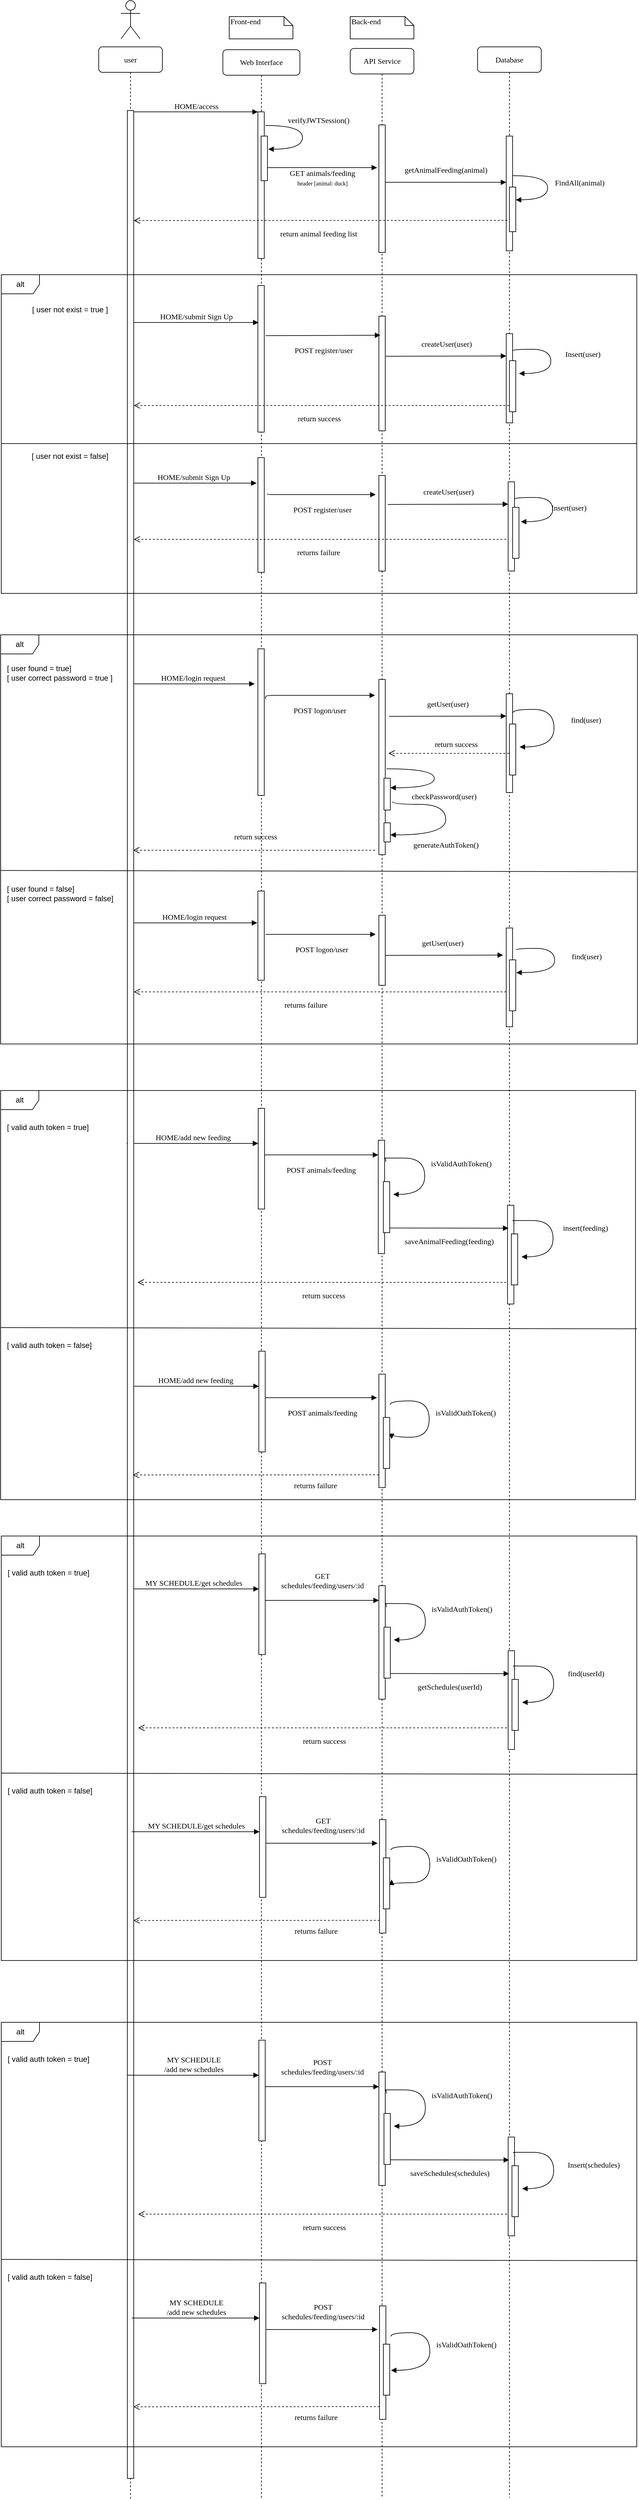 <mxfile version="14.6.9" type="device"><diagram name="Page-1" id="13e1069c-82ec-6db2-03f1-153e76fe0fe0"><mxGraphModel dx="1121" dy="661" grid="0" gridSize="10" guides="1" tooltips="1" connect="1" arrows="1" fold="1" page="1" pageScale="1" pageWidth="1100" pageHeight="850" background="none" math="0" shadow="0"><root><mxCell id="0"/><mxCell id="1" parent="0"/><mxCell id="wvgnbn8sKhzO1PeaV6jp-153" value="MY SCHEDULE/get schedules" style="html=1;verticalAlign=bottom;endArrow=block;labelBackgroundColor=none;fontFamily=Verdana;fontSize=12;edgeStyle=elbowEdgeStyle;elbow=vertical;" edge="1" parent="1" target="wvgnbn8sKhzO1PeaV6jp-154"><mxGeometry relative="1" as="geometry"><mxPoint x="230" y="2530" as="sourcePoint"/><mxPoint x="13" y="2408" as="targetPoint"/><Array as="points"><mxPoint x="420.5" y="2530"/></Array></mxGeometry></mxCell><mxCell id="wvgnbn8sKhzO1PeaV6jp-93" value="POST animals/feeding" style="html=1;verticalAlign=bottom;endArrow=block;labelBackgroundColor=none;fontFamily=Verdana;fontSize=12;edgeStyle=elbowEdgeStyle;elbow=vertical;" edge="1" parent="1" target="wvgnbn8sKhzO1PeaV6jp-116"><mxGeometry x="0.019" y="-33" relative="1" as="geometry"><mxPoint x="439" y="1849" as="sourcePoint"/><mxPoint x="595" y="1849" as="targetPoint"/><Array as="points"><mxPoint x="564.5" y="1849"/></Array><mxPoint as="offset"/></mxGeometry></mxCell><mxCell id="wvgnbn8sKhzO1PeaV6jp-84" value="getUser(user)" style="html=1;verticalAlign=bottom;endArrow=block;labelBackgroundColor=none;fontFamily=Verdana;fontSize=12;edgeStyle=elbowEdgeStyle;elbow=vertical;exitX=0.5;exitY=0.573;exitDx=0;exitDy=0;exitPerimeter=0;" edge="1" parent="1" source="wvgnbn8sKhzO1PeaV6jp-82"><mxGeometry y="10" relative="1" as="geometry"><mxPoint x="641.5" y="1536.0" as="sourcePoint"/><Array as="points"><mxPoint x="660.5" y="1535.5"/><mxPoint x="620.5" y="1465.5"/></Array><mxPoint as="offset"/><mxPoint x="820" y="1536" as="targetPoint"/></mxGeometry></mxCell><mxCell id="wvgnbn8sKhzO1PeaV6jp-80" value="HOME/login request" style="html=1;verticalAlign=bottom;endArrow=block;labelBackgroundColor=none;fontFamily=Verdana;fontSize=12;edgeStyle=elbowEdgeStyle;elbow=vertical;entryX=-0.1;entryY=0.357;entryDx=0;entryDy=0;entryPerimeter=0;" edge="1" parent="1" source="7baba1c4bc27f4b0-8" target="wvgnbn8sKhzO1PeaV6jp-81"><mxGeometry relative="1" as="geometry"><mxPoint x="270" y="1483" as="sourcePoint"/><mxPoint x="420" y="1483" as="targetPoint"/><Array as="points"><mxPoint x="419" y="1485"/></Array></mxGeometry></mxCell><mxCell id="wvgnbn8sKhzO1PeaV6jp-43" value="HOME/submit Sign Up" style="html=1;verticalAlign=bottom;endArrow=block;labelBackgroundColor=none;fontFamily=Verdana;fontSize=12;edgeStyle=elbowEdgeStyle;elbow=vertical;entryX=-0.2;entryY=0.222;entryDx=0;entryDy=0;entryPerimeter=0;" edge="1" parent="1" source="7baba1c4bc27f4b0-8" target="wvgnbn8sKhzO1PeaV6jp-42"><mxGeometry relative="1" as="geometry"><mxPoint x="290" y="813" as="sourcePoint"/><mxPoint x="426" y="793" as="targetPoint"/><Array as="points"><mxPoint x="421" y="795"/></Array></mxGeometry></mxCell><mxCell id="wvgnbn8sKhzO1PeaV6jp-59" value="HOME/login request" style="html=1;verticalAlign=bottom;endArrow=block;labelBackgroundColor=none;fontFamily=Verdana;fontSize=12;edgeStyle=elbowEdgeStyle;elbow=vertical;entryX=-0.5;entryY=0.239;entryDx=0;entryDy=0;entryPerimeter=0;" edge="1" parent="1" source="7baba1c4bc27f4b0-8" target="wvgnbn8sKhzO1PeaV6jp-48"><mxGeometry relative="1" as="geometry"><mxPoint x="370" y="1133" as="sourcePoint"/><mxPoint x="441" y="1108" as="targetPoint"/><Array as="points"><mxPoint x="417" y="1110"/></Array></mxGeometry></mxCell><mxCell id="7baba1c4bc27f4b0-2" value="Web Interface" style="shape=umlLifeline;perimeter=lifelinePerimeter;whiteSpace=wrap;html=1;container=1;collapsible=0;recursiveResize=0;outlineConnect=0;rounded=1;shadow=0;comic=0;labelBackgroundColor=none;strokeWidth=1;fontFamily=Verdana;fontSize=12;align=center;" parent="1" vertex="1"><mxGeometry x="380" y="115" width="121" height="3842" as="geometry"/></mxCell><mxCell id="7baba1c4bc27f4b0-10" value="" style="html=1;points=[];perimeter=orthogonalPerimeter;rounded=0;shadow=0;comic=0;labelBackgroundColor=none;strokeWidth=1;fontFamily=Verdana;fontSize=12;align=center;" parent="7baba1c4bc27f4b0-2" vertex="1"><mxGeometry x="55" y="97.5" width="10" height="230" as="geometry"/></mxCell><mxCell id="wvgnbn8sKhzO1PeaV6jp-12" value="" style="html=1;points=[];perimeter=orthogonalPerimeter;rounded=0;shadow=0;comic=0;labelBackgroundColor=none;strokeWidth=1;fontFamily=Verdana;fontSize=12;align=center;" vertex="1" parent="7baba1c4bc27f4b0-2"><mxGeometry x="55" y="370" width="10" height="230" as="geometry"/></mxCell><mxCell id="wvgnbn8sKhzO1PeaV6jp-42" value="" style="html=1;points=[];perimeter=orthogonalPerimeter;rounded=0;shadow=0;comic=0;labelBackgroundColor=none;strokeWidth=1;fontFamily=Verdana;fontSize=12;align=center;" vertex="1" parent="7baba1c4bc27f4b0-2"><mxGeometry x="55" y="640" width="10" height="180" as="geometry"/></mxCell><mxCell id="wvgnbn8sKhzO1PeaV6jp-48" value="" style="html=1;points=[];perimeter=orthogonalPerimeter;rounded=0;shadow=0;comic=0;labelBackgroundColor=none;strokeWidth=1;fontFamily=Verdana;fontSize=12;align=center;" vertex="1" parent="7baba1c4bc27f4b0-2"><mxGeometry x="55" y="940" width="10" height="230" as="geometry"/></mxCell><mxCell id="wvgnbn8sKhzO1PeaV6jp-81" value="" style="html=1;points=[];perimeter=orthogonalPerimeter;rounded=0;shadow=0;comic=0;labelBackgroundColor=none;strokeWidth=1;fontFamily=Verdana;fontSize=12;align=center;" vertex="1" parent="7baba1c4bc27f4b0-2"><mxGeometry x="55" y="1320" width="10" height="140" as="geometry"/></mxCell><mxCell id="wvgnbn8sKhzO1PeaV6jp-90" value="HOME/add new feeding" style="html=1;verticalAlign=bottom;endArrow=block;labelBackgroundColor=none;fontFamily=Verdana;fontSize=12;edgeStyle=elbowEdgeStyle;elbow=vertical;" edge="1" parent="7baba1c4bc27f4b0-2" target="wvgnbn8sKhzO1PeaV6jp-91"><mxGeometry relative="1" as="geometry"><mxPoint x="-151" y="1716" as="sourcePoint"/><mxPoint x="12" y="1709" as="targetPoint"/><Array as="points"><mxPoint x="39.5" y="1716"/></Array></mxGeometry></mxCell><mxCell id="wvgnbn8sKhzO1PeaV6jp-91" value="" style="html=1;points=[];perimeter=orthogonalPerimeter;rounded=0;shadow=0;comic=0;labelBackgroundColor=none;strokeWidth=1;fontFamily=Verdana;fontSize=12;align=center;" vertex="1" parent="7baba1c4bc27f4b0-2"><mxGeometry x="55.5" y="1661" width="10" height="158" as="geometry"/></mxCell><mxCell id="wvgnbn8sKhzO1PeaV6jp-139" value="HOME/add new feeding" style="html=1;verticalAlign=bottom;endArrow=block;labelBackgroundColor=none;fontFamily=Verdana;fontSize=12;edgeStyle=elbowEdgeStyle;elbow=vertical;" edge="1" parent="7baba1c4bc27f4b0-2" target="wvgnbn8sKhzO1PeaV6jp-140"><mxGeometry relative="1" as="geometry"><mxPoint x="-144" y="2097" as="sourcePoint"/><mxPoint x="-361" y="1975" as="targetPoint"/><Array as="points"><mxPoint x="46.5" y="2097"/></Array></mxGeometry></mxCell><mxCell id="wvgnbn8sKhzO1PeaV6jp-140" value="" style="html=1;points=[];perimeter=orthogonalPerimeter;rounded=0;shadow=0;comic=0;labelBackgroundColor=none;strokeWidth=1;fontFamily=Verdana;fontSize=12;align=center;" vertex="1" parent="7baba1c4bc27f4b0-2"><mxGeometry x="56.5" y="2042" width="10" height="158" as="geometry"/></mxCell><mxCell id="wvgnbn8sKhzO1PeaV6jp-141" value="POST animals/feeding" style="html=1;verticalAlign=bottom;endArrow=block;labelBackgroundColor=none;fontFamily=Verdana;fontSize=12;edgeStyle=elbowEdgeStyle;elbow=vertical;" edge="1" parent="7baba1c4bc27f4b0-2"><mxGeometry x="0.019" y="-33" relative="1" as="geometry"><mxPoint x="66" y="2115" as="sourcePoint"/><mxPoint x="242" y="2115" as="targetPoint"/><Array as="points"><mxPoint x="191.5" y="2115"/></Array><mxPoint as="offset"/></mxGeometry></mxCell><mxCell id="wvgnbn8sKhzO1PeaV6jp-142" value="isValidOathToken()" style="html=1;verticalAlign=bottom;endArrow=block;labelBackgroundColor=none;fontFamily=Verdana;fontSize=12;elbow=vertical;edgeStyle=orthogonalEdgeStyle;curved=1;entryX=1.3;entryY=0.425;entryPerimeter=0;exitX=1.033;exitY=0.193;exitDx=0;exitDy=0;exitPerimeter=0;entryDx=0;entryDy=0;" edge="1" parent="7baba1c4bc27f4b0-2" target="wvgnbn8sKhzO1PeaV6jp-146"><mxGeometry x="0.023" y="57" relative="1" as="geometry"><mxPoint x="262.83" y="2125.915" as="sourcePoint"/><mxPoint x="274.5" y="2177" as="targetPoint"/><Array as="points"><mxPoint x="263" y="2120"/><mxPoint x="324" y="2120"/><mxPoint x="324" y="2177"/></Array><mxPoint as="offset"/></mxGeometry></mxCell><mxCell id="7baba1c4bc27f4b0-3" value="API Service" style="shape=umlLifeline;perimeter=lifelinePerimeter;whiteSpace=wrap;html=1;container=1;collapsible=0;recursiveResize=0;outlineConnect=0;rounded=1;shadow=0;comic=0;labelBackgroundColor=none;strokeWidth=1;fontFamily=Verdana;fontSize=12;align=center;" parent="1" vertex="1"><mxGeometry x="580" y="113" width="100" height="3843" as="geometry"/></mxCell><mxCell id="7baba1c4bc27f4b0-13" value="" style="html=1;points=[];perimeter=orthogonalPerimeter;rounded=0;shadow=0;comic=0;labelBackgroundColor=none;strokeWidth=1;fontFamily=Verdana;fontSize=12;align=center;" parent="7baba1c4bc27f4b0-3" vertex="1"><mxGeometry x="45" y="120" width="10" height="200" as="geometry"/></mxCell><mxCell id="wvgnbn8sKhzO1PeaV6jp-17" value="" style="html=1;points=[];perimeter=orthogonalPerimeter;rounded=0;shadow=0;comic=0;labelBackgroundColor=none;strokeWidth=1;fontFamily=Verdana;fontSize=12;align=center;" vertex="1" parent="7baba1c4bc27f4b0-3"><mxGeometry x="45" y="420" width="10" height="180" as="geometry"/></mxCell><mxCell id="wvgnbn8sKhzO1PeaV6jp-40" value="" style="html=1;points=[];perimeter=orthogonalPerimeter;rounded=0;shadow=0;comic=0;labelBackgroundColor=none;strokeWidth=1;fontFamily=Verdana;fontSize=12;align=center;" vertex="1" parent="7baba1c4bc27f4b0-3"><mxGeometry x="45" y="670" width="10" height="150" as="geometry"/></mxCell><mxCell id="wvgnbn8sKhzO1PeaV6jp-51" value="" style="html=1;points=[];perimeter=orthogonalPerimeter;rounded=0;shadow=0;comic=0;labelBackgroundColor=none;strokeWidth=1;fontFamily=Verdana;fontSize=12;align=center;" vertex="1" parent="7baba1c4bc27f4b0-3"><mxGeometry x="45" y="990" width="10" height="275" as="geometry"/></mxCell><mxCell id="wvgnbn8sKhzO1PeaV6jp-82" value="" style="html=1;points=[];perimeter=orthogonalPerimeter;rounded=0;shadow=0;comic=0;labelBackgroundColor=none;strokeWidth=1;fontFamily=Verdana;fontSize=12;align=center;" vertex="1" parent="7baba1c4bc27f4b0-3"><mxGeometry x="45" y="1360" width="10" height="110" as="geometry"/></mxCell><mxCell id="wvgnbn8sKhzO1PeaV6jp-116" value="" style="html=1;points=[];perimeter=orthogonalPerimeter;rounded=0;shadow=0;comic=0;labelBackgroundColor=none;strokeWidth=1;fontFamily=Verdana;fontSize=12;align=center;" vertex="1" parent="7baba1c4bc27f4b0-3"><mxGeometry x="44" y="1713" width="10" height="178" as="geometry"/></mxCell><mxCell id="wvgnbn8sKhzO1PeaV6jp-145" value="" style="html=1;points=[];perimeter=orthogonalPerimeter;rounded=0;shadow=0;comic=0;labelBackgroundColor=none;strokeWidth=1;fontFamily=Verdana;fontSize=12;align=center;" vertex="1" parent="7baba1c4bc27f4b0-3"><mxGeometry x="45" y="2080" width="10" height="178" as="geometry"/></mxCell><mxCell id="7baba1c4bc27f4b0-4" value="Database" style="shape=umlLifeline;perimeter=lifelinePerimeter;whiteSpace=wrap;html=1;container=1;collapsible=0;recursiveResize=0;outlineConnect=0;rounded=1;shadow=0;comic=0;labelBackgroundColor=none;strokeWidth=1;fontFamily=Verdana;fontSize=12;align=center;" parent="1" vertex="1"><mxGeometry x="780" y="110.5" width="100" height="3845.5" as="geometry"/></mxCell><mxCell id="wvgnbn8sKhzO1PeaV6jp-21" value="" style="html=1;points=[];perimeter=orthogonalPerimeter;rounded=0;shadow=0;comic=0;labelBackgroundColor=none;strokeWidth=1;fontFamily=Verdana;fontSize=12;align=center;" vertex="1" parent="7baba1c4bc27f4b0-4"><mxGeometry x="45" y="450" width="10" height="140" as="geometry"/></mxCell><mxCell id="wvgnbn8sKhzO1PeaV6jp-41" value="POST register/user" style="html=1;verticalAlign=bottom;endArrow=block;labelBackgroundColor=none;fontFamily=Verdana;fontSize=12;edgeStyle=elbowEdgeStyle;elbow=vertical;exitX=1.2;exitY=0.342;exitDx=0;exitDy=0;exitPerimeter=0;" edge="1" parent="7baba1c4bc27f4b0-4"><mxGeometry x="0.019" y="-33" relative="1" as="geometry"><mxPoint x="-330" y="701.16" as="sourcePoint"/><mxPoint x="-160" y="702.5" as="targetPoint"/><Array as="points"><mxPoint x="-212" y="702.5"/></Array><mxPoint as="offset"/></mxGeometry></mxCell><mxCell id="wvgnbn8sKhzO1PeaV6jp-36" value="createUser(user)" style="html=1;verticalAlign=bottom;endArrow=block;labelBackgroundColor=none;fontFamily=Verdana;fontSize=12;edgeStyle=elbowEdgeStyle;elbow=vertical;" edge="1" parent="7baba1c4bc27f4b0-4" target="wvgnbn8sKhzO1PeaV6jp-35"><mxGeometry y="10" relative="1" as="geometry"><mxPoint x="-141" y="718" as="sourcePoint"/><Array as="points"><mxPoint x="-122" y="717.5"/><mxPoint x="-162" y="647.5"/></Array><mxPoint as="offset"/></mxGeometry></mxCell><mxCell id="wvgnbn8sKhzO1PeaV6jp-35" value="" style="html=1;points=[];perimeter=orthogonalPerimeter;rounded=0;shadow=0;comic=0;labelBackgroundColor=none;strokeWidth=1;fontFamily=Verdana;fontSize=12;align=center;" vertex="1" parent="7baba1c4bc27f4b0-4"><mxGeometry x="48" y="682.5" width="10" height="140" as="geometry"/></mxCell><mxCell id="wvgnbn8sKhzO1PeaV6jp-37" value="Insert(user)" style="html=1;verticalAlign=bottom;endArrow=block;labelBackgroundColor=none;fontFamily=Verdana;fontSize=12;elbow=vertical;edgeStyle=orthogonalEdgeStyle;curved=1;entryX=1;entryY=0.286;entryPerimeter=0;exitX=1.033;exitY=0.193;exitDx=0;exitDy=0;exitPerimeter=0;" edge="1" parent="7baba1c4bc27f4b0-4" source="wvgnbn8sKhzO1PeaV6jp-35"><mxGeometry x="0.168" y="25" relative="1" as="geometry"><mxPoint x="58" y="715" as="sourcePoint"/><mxPoint x="68" y="745.02" as="targetPoint"/><Array as="points"><mxPoint x="58" y="707"/><mxPoint x="118" y="707"/><mxPoint x="118" y="745"/></Array><mxPoint as="offset"/></mxGeometry></mxCell><mxCell id="wvgnbn8sKhzO1PeaV6jp-38" value="" style="html=1;points=[];perimeter=orthogonalPerimeter;rounded=0;shadow=0;comic=0;labelBackgroundColor=none;strokeWidth=1;fontFamily=Verdana;fontSize=12;align=center;" vertex="1" parent="7baba1c4bc27f4b0-4"><mxGeometry x="55" y="722.5" width="10" height="80" as="geometry"/></mxCell><mxCell id="wvgnbn8sKhzO1PeaV6jp-53" value="" style="html=1;points=[];perimeter=orthogonalPerimeter;rounded=0;shadow=0;comic=0;labelBackgroundColor=none;strokeWidth=1;fontFamily=Verdana;fontSize=12;align=center;" vertex="1" parent="7baba1c4bc27f4b0-4"><mxGeometry x="45" y="1015" width="10" height="155" as="geometry"/></mxCell><mxCell id="wvgnbn8sKhzO1PeaV6jp-87" value="" style="html=1;points=[];perimeter=orthogonalPerimeter;rounded=0;shadow=0;comic=0;labelBackgroundColor=none;strokeWidth=1;fontFamily=Verdana;fontSize=12;align=center;" vertex="1" parent="7baba1c4bc27f4b0-4"><mxGeometry x="45" y="1382.5" width="10" height="155" as="geometry"/></mxCell><mxCell id="wvgnbn8sKhzO1PeaV6jp-92" value="" style="html=1;points=[];perimeter=orthogonalPerimeter;rounded=0;shadow=0;comic=0;labelBackgroundColor=none;strokeWidth=1;fontFamily=Verdana;fontSize=12;align=center;" vertex="1" parent="7baba1c4bc27f4b0-4"><mxGeometry x="47" y="1817.5" width="10" height="155" as="geometry"/></mxCell><mxCell id="wvgnbn8sKhzO1PeaV6jp-95" value="insert(feeding)" style="html=1;verticalAlign=bottom;endArrow=block;labelBackgroundColor=none;fontFamily=Verdana;fontSize=12;elbow=vertical;edgeStyle=orthogonalEdgeStyle;curved=1;entryX=1.6;entryY=0.45;entryPerimeter=0;exitX=1.033;exitY=0.193;exitDx=0;exitDy=0;exitPerimeter=0;entryDx=0;entryDy=0;" edge="1" parent="7baba1c4bc27f4b0-4" source="wvgnbn8sKhzO1PeaV6jp-92" target="wvgnbn8sKhzO1PeaV6jp-96"><mxGeometry x="0.053" y="50" relative="1" as="geometry"><mxPoint x="58.5" y="1849.5" as="sourcePoint"/><mxPoint x="68.5" y="1879.52" as="targetPoint"/><Array as="points"><mxPoint x="53.5" y="1841.5"/><mxPoint x="118.5" y="1841.5"/><mxPoint x="118.5" y="1900.5"/></Array><mxPoint as="offset"/></mxGeometry></mxCell><mxCell id="wvgnbn8sKhzO1PeaV6jp-96" value="" style="html=1;points=[];perimeter=orthogonalPerimeter;rounded=0;shadow=0;comic=0;labelBackgroundColor=none;strokeWidth=1;fontFamily=Verdana;fontSize=12;align=center;" vertex="1" parent="7baba1c4bc27f4b0-4"><mxGeometry x="53" y="1862.5" width="10" height="80" as="geometry"/></mxCell><mxCell id="7baba1c4bc27f4b0-8" value="user" style="shape=umlLifeline;perimeter=lifelinePerimeter;whiteSpace=wrap;html=1;container=1;collapsible=0;recursiveResize=0;outlineConnect=0;rounded=1;shadow=0;comic=0;labelBackgroundColor=none;strokeWidth=1;fontFamily=Verdana;fontSize=12;align=center;" parent="1" vertex="1"><mxGeometry x="185" y="110.5" width="100" height="3847.5" as="geometry"/></mxCell><mxCell id="7baba1c4bc27f4b0-9" value="" style="html=1;points=[];perimeter=orthogonalPerimeter;rounded=0;shadow=0;comic=0;labelBackgroundColor=none;strokeWidth=1;fontFamily=Verdana;fontSize=12;align=center;" parent="7baba1c4bc27f4b0-8" vertex="1"><mxGeometry x="45" y="100" width="10" height="3715" as="geometry"/></mxCell><mxCell id="7baba1c4bc27f4b0-16" value="" style="html=1;points=[];perimeter=orthogonalPerimeter;rounded=0;shadow=0;comic=0;labelBackgroundColor=none;strokeWidth=1;fontFamily=Verdana;fontSize=12;align=center;" parent="1" vertex="1"><mxGeometry x="825" y="250.5" width="10" height="180" as="geometry"/></mxCell><mxCell id="7baba1c4bc27f4b0-17" value="getAnimalFeeding(animal)" style="html=1;verticalAlign=bottom;endArrow=block;labelBackgroundColor=none;fontFamily=Verdana;fontSize=12;edgeStyle=elbowEdgeStyle;elbow=vertical;" parent="1" source="7baba1c4bc27f4b0-13" target="7baba1c4bc27f4b0-16" edge="1"><mxGeometry y="10" relative="1" as="geometry"><mxPoint x="660" y="253" as="sourcePoint"/><Array as="points"><mxPoint x="650" y="323"/><mxPoint x="610" y="253"/></Array><mxPoint as="offset"/></mxGeometry></mxCell><mxCell id="7baba1c4bc27f4b0-11" value="HOME/access" style="html=1;verticalAlign=bottom;endArrow=block;entryX=0;entryY=0;labelBackgroundColor=none;fontFamily=Verdana;fontSize=12;edgeStyle=elbowEdgeStyle;elbow=vertical;" parent="1" source="7baba1c4bc27f4b0-9" target="7baba1c4bc27f4b0-10" edge="1"><mxGeometry relative="1" as="geometry"><mxPoint x="370" y="223" as="sourcePoint"/></mxGeometry></mxCell><mxCell id="7baba1c4bc27f4b0-14" value="GET animals/feeding&lt;br&gt;&lt;font style=&quot;font-size: 9px&quot;&gt;header [animal: duck]&lt;/font&gt;" style="html=1;verticalAlign=bottom;endArrow=block;entryX=-0.279;entryY=0.335;labelBackgroundColor=none;fontFamily=Verdana;fontSize=12;edgeStyle=elbowEdgeStyle;elbow=vertical;entryDx=0;entryDy=0;entryPerimeter=0;" parent="1" source="7baba1c4bc27f4b0-10" target="7baba1c4bc27f4b0-13" edge="1"><mxGeometry x="0.019" y="-33" relative="1" as="geometry"><mxPoint x="520" y="233" as="sourcePoint"/><Array as="points"><mxPoint x="560" y="300"/></Array><mxPoint as="offset"/></mxGeometry></mxCell><mxCell id="7baba1c4bc27f4b0-34" value="" style="html=1;points=[];perimeter=orthogonalPerimeter;rounded=0;shadow=0;comic=0;labelBackgroundColor=none;strokeWidth=1;fontFamily=Verdana;fontSize=12;align=center;" parent="1" vertex="1"><mxGeometry x="830" y="330.5" width="10" height="70" as="geometry"/></mxCell><mxCell id="7baba1c4bc27f4b0-35" value="FindAll(animal)" style="html=1;verticalAlign=bottom;endArrow=block;labelBackgroundColor=none;fontFamily=Verdana;fontSize=12;elbow=vertical;edgeStyle=orthogonalEdgeStyle;curved=1;entryX=1;entryY=0.286;entryPerimeter=0;exitX=1.038;exitY=0.345;exitPerimeter=0;" parent="1" source="7baba1c4bc27f4b0-16" target="7baba1c4bc27f4b0-34" edge="1"><mxGeometry x="0.053" y="50" relative="1" as="geometry"><mxPoint x="705" y="260.5" as="sourcePoint"/><mxPoint x="835" y="260.5" as="targetPoint"/><Array as="points"><mxPoint x="890" y="312.5"/><mxPoint x="890" y="350.5"/></Array><mxPoint as="offset"/></mxGeometry></mxCell><mxCell id="7baba1c4bc27f4b0-41" value="Front-end" style="shape=note;whiteSpace=wrap;html=1;size=14;verticalAlign=top;align=left;spacingTop=-6;rounded=0;shadow=0;comic=0;labelBackgroundColor=none;strokeWidth=1;fontFamily=Verdana;fontSize=12" parent="1" vertex="1"><mxGeometry x="390" y="63" width="100" height="35" as="geometry"/></mxCell><mxCell id="7baba1c4bc27f4b0-42" value="Back-end" style="shape=note;whiteSpace=wrap;html=1;size=14;verticalAlign=top;align=left;spacingTop=-6;rounded=0;shadow=0;comic=0;labelBackgroundColor=none;strokeWidth=1;fontFamily=Verdana;fontSize=12" parent="1" vertex="1"><mxGeometry x="580" y="63" width="100" height="35" as="geometry"/></mxCell><mxCell id="wvgnbn8sKhzO1PeaV6jp-1" value="" style="shape=umlActor;verticalLabelPosition=bottom;verticalAlign=top;html=1;outlineConnect=0;" vertex="1" parent="1"><mxGeometry x="220" y="38" width="30" height="60" as="geometry"/></mxCell><mxCell id="wvgnbn8sKhzO1PeaV6jp-8" value="" style="html=1;points=[];perimeter=orthogonalPerimeter;rounded=0;shadow=0;comic=0;labelBackgroundColor=none;strokeWidth=1;fontFamily=Verdana;fontSize=12;align=center;" vertex="1" parent="1"><mxGeometry x="440" y="250.5" width="10" height="70" as="geometry"/></mxCell><mxCell id="wvgnbn8sKhzO1PeaV6jp-4" value="verifyJWTSession()" style="html=1;verticalAlign=bottom;endArrow=block;labelBackgroundColor=none;fontFamily=Verdana;fontSize=12;elbow=vertical;edgeStyle=orthogonalEdgeStyle;curved=1;entryX=1.129;entryY=0.293;entryPerimeter=0;exitX=1.167;exitY=0.093;exitPerimeter=0;exitDx=0;exitDy=0;entryDx=0;entryDy=0;" edge="1" parent="1" source="7baba1c4bc27f4b0-10" target="wvgnbn8sKhzO1PeaV6jp-8"><mxGeometry x="-0.212" y="25" relative="1" as="geometry"><mxPoint x="450.0" y="233.02" as="sourcePoint"/><mxPoint x="454.62" y="270.94" as="targetPoint"/><Array as="points"><mxPoint x="447" y="233"/><mxPoint x="505" y="233"/><mxPoint x="505" y="271"/></Array><mxPoint as="offset"/></mxGeometry></mxCell><mxCell id="wvgnbn8sKhzO1PeaV6jp-9" value="return animal feeding list" style="html=1;verticalAlign=bottom;endArrow=open;dashed=1;endSize=8;labelBackgroundColor=none;fontFamily=Verdana;fontSize=12;edgeStyle=elbowEdgeStyle;elbow=vertical;exitX=-0.331;exitY=0.747;exitDx=0;exitDy=0;exitPerimeter=0;" edge="1" parent="1" source="7baba1c4bc27f4b0-34"><mxGeometry x="0.012" y="30" relative="1" as="geometry"><mxPoint x="240" y="383" as="targetPoint"/><Array as="points"><mxPoint x="720" y="383"/></Array><mxPoint x="1020.0" y="383" as="sourcePoint"/><mxPoint as="offset"/></mxGeometry></mxCell><mxCell id="wvgnbn8sKhzO1PeaV6jp-11" value="HOME/submit Sign Up" style="html=1;verticalAlign=bottom;endArrow=block;labelBackgroundColor=none;fontFamily=Verdana;fontSize=12;edgeStyle=elbowEdgeStyle;elbow=vertical;" edge="1" parent="1" source="7baba1c4bc27f4b0-9"><mxGeometry relative="1" as="geometry"><mxPoint x="310" y="543.333" as="sourcePoint"/><mxPoint x="436" y="543" as="targetPoint"/><Array as="points"><mxPoint x="420" y="543"/></Array></mxGeometry></mxCell><mxCell id="wvgnbn8sKhzO1PeaV6jp-14" value="POST register/user" style="html=1;verticalAlign=bottom;endArrow=block;entryX=-0.279;entryY=0.335;labelBackgroundColor=none;fontFamily=Verdana;fontSize=12;edgeStyle=elbowEdgeStyle;elbow=vertical;entryDx=0;entryDy=0;entryPerimeter=0;exitX=1.2;exitY=0.342;exitDx=0;exitDy=0;exitPerimeter=0;" edge="1" parent="1" source="wvgnbn8sKhzO1PeaV6jp-12"><mxGeometry x="0.019" y="-33" relative="1" as="geometry"><mxPoint x="450" y="563" as="sourcePoint"/><mxPoint x="627.21" y="563" as="targetPoint"/><Array as="points"><mxPoint x="565" y="563"/></Array><mxPoint as="offset"/></mxGeometry></mxCell><mxCell id="wvgnbn8sKhzO1PeaV6jp-22" value="createUser(user)" style="html=1;verticalAlign=bottom;endArrow=block;labelBackgroundColor=none;fontFamily=Verdana;fontSize=12;edgeStyle=elbowEdgeStyle;elbow=vertical;" edge="1" parent="1" target="wvgnbn8sKhzO1PeaV6jp-21"><mxGeometry y="10" relative="1" as="geometry"><mxPoint x="636" y="596" as="sourcePoint"/><Array as="points"><mxPoint x="655" y="595.5"/><mxPoint x="615" y="525.5"/></Array><mxPoint as="offset"/></mxGeometry></mxCell><mxCell id="wvgnbn8sKhzO1PeaV6jp-23" value="Insert(user)" style="html=1;verticalAlign=bottom;endArrow=block;labelBackgroundColor=none;fontFamily=Verdana;fontSize=12;elbow=vertical;edgeStyle=orthogonalEdgeStyle;curved=1;entryX=1;entryY=0.286;entryPerimeter=0;exitX=1.033;exitY=0.193;exitDx=0;exitDy=0;exitPerimeter=0;" edge="1" parent="1" source="wvgnbn8sKhzO1PeaV6jp-21"><mxGeometry x="0.053" y="50" relative="1" as="geometry"><mxPoint x="835" y="593" as="sourcePoint"/><mxPoint x="845.0" y="623.02" as="targetPoint"/><Array as="points"><mxPoint x="835" y="585"/><mxPoint x="895" y="585"/><mxPoint x="895" y="623"/></Array><mxPoint as="offset"/></mxGeometry></mxCell><mxCell id="wvgnbn8sKhzO1PeaV6jp-26" value="" style="html=1;points=[];perimeter=orthogonalPerimeter;rounded=0;shadow=0;comic=0;labelBackgroundColor=none;strokeWidth=1;fontFamily=Verdana;fontSize=12;align=center;" vertex="1" parent="1"><mxGeometry x="830" y="603" width="10" height="80" as="geometry"/></mxCell><mxCell id="wvgnbn8sKhzO1PeaV6jp-28" value="alt" style="shape=umlFrame;whiteSpace=wrap;html=1;" vertex="1" parent="1"><mxGeometry x="32" y="468" width="998" height="500" as="geometry"/></mxCell><mxCell id="wvgnbn8sKhzO1PeaV6jp-29" value="[ user not exist = true ]" style="text;html=1;strokeColor=none;fillColor=none;align=center;verticalAlign=middle;whiteSpace=wrap;rounded=0;" vertex="1" parent="1"><mxGeometry x="70" y="513" width="140" height="20" as="geometry"/></mxCell><mxCell id="wvgnbn8sKhzO1PeaV6jp-30" value="return success" style="html=1;verticalAlign=bottom;endArrow=open;dashed=1;endSize=8;labelBackgroundColor=none;fontFamily=Verdana;fontSize=12;edgeStyle=elbowEdgeStyle;elbow=vertical;" edge="1" parent="1" source="7baba1c4bc27f4b0-4"><mxGeometry x="0.016" y="30" relative="1" as="geometry"><mxPoint x="240" y="673" as="targetPoint"/><Array as="points"><mxPoint x="700" y="673.21"/></Array><mxPoint x="806.69" y="673" as="sourcePoint"/><mxPoint x="1" as="offset"/></mxGeometry></mxCell><mxCell id="wvgnbn8sKhzO1PeaV6jp-39" value="returns failure" style="html=1;verticalAlign=bottom;endArrow=open;dashed=1;endSize=8;labelBackgroundColor=none;fontFamily=Verdana;fontSize=12;edgeStyle=elbowEdgeStyle;elbow=vertical;" edge="1" parent="1"><mxGeometry x="0.008" y="30" relative="1" as="geometry"><mxPoint x="240" y="883" as="targetPoint"/><Array as="points"><mxPoint x="695.5" y="883.21"/></Array><mxPoint x="825" y="883.21" as="sourcePoint"/><mxPoint as="offset"/></mxGeometry></mxCell><mxCell id="wvgnbn8sKhzO1PeaV6jp-44" value="" style="endArrow=none;html=1;exitX=0;exitY=0.53;exitDx=0;exitDy=0;exitPerimeter=0;" edge="1" parent="1" source="wvgnbn8sKhzO1PeaV6jp-28"><mxGeometry width="50" height="50" relative="1" as="geometry"><mxPoint x="148" y="733" as="sourcePoint"/><mxPoint x="1030" y="733" as="targetPoint"/></mxGeometry></mxCell><mxCell id="wvgnbn8sKhzO1PeaV6jp-46" value="[ user not exist = false]" style="text;html=1;strokeColor=none;fillColor=none;align=center;verticalAlign=middle;whiteSpace=wrap;rounded=0;" vertex="1" parent="1"><mxGeometry x="70" y="743" width="140" height="20" as="geometry"/></mxCell><mxCell id="wvgnbn8sKhzO1PeaV6jp-60" value="POST logon/user" style="html=1;verticalAlign=bottom;endArrow=block;labelBackgroundColor=none;fontFamily=Verdana;fontSize=12;edgeStyle=elbowEdgeStyle;elbow=vertical;exitX=1.2;exitY=0.342;exitDx=0;exitDy=0;exitPerimeter=0;" edge="1" parent="1" source="wvgnbn8sKhzO1PeaV6jp-48"><mxGeometry x="0.019" y="-33" relative="1" as="geometry"><mxPoint x="455" y="1128" as="sourcePoint"/><mxPoint x="619" y="1128" as="targetPoint"/><Array as="points"><mxPoint x="570" y="1128"/></Array><mxPoint as="offset"/></mxGeometry></mxCell><mxCell id="wvgnbn8sKhzO1PeaV6jp-61" value="getUser(user)" style="html=1;verticalAlign=bottom;endArrow=block;labelBackgroundColor=none;fontFamily=Verdana;fontSize=12;edgeStyle=elbowEdgeStyle;elbow=vertical;" edge="1" parent="1" target="wvgnbn8sKhzO1PeaV6jp-53"><mxGeometry y="10" relative="1" as="geometry"><mxPoint x="641" y="1161.0" as="sourcePoint"/><Array as="points"><mxPoint x="660" y="1160.5"/><mxPoint x="620" y="1090.5"/></Array><mxPoint as="offset"/></mxGeometry></mxCell><mxCell id="wvgnbn8sKhzO1PeaV6jp-62" value="find(user)" style="html=1;verticalAlign=bottom;endArrow=block;labelBackgroundColor=none;fontFamily=Verdana;fontSize=12;elbow=vertical;edgeStyle=orthogonalEdgeStyle;curved=1;entryX=1.6;entryY=0.45;entryPerimeter=0;exitX=1.033;exitY=0.193;exitDx=0;exitDy=0;exitPerimeter=0;entryDx=0;entryDy=0;" edge="1" parent="1" source="wvgnbn8sKhzO1PeaV6jp-53" target="wvgnbn8sKhzO1PeaV6jp-63"><mxGeometry x="0.053" y="50" relative="1" as="geometry"><mxPoint x="840" y="1158" as="sourcePoint"/><mxPoint x="850.0" y="1188.02" as="targetPoint"/><Array as="points"><mxPoint x="835" y="1150"/><mxPoint x="900" y="1150"/><mxPoint x="900" y="1209"/></Array><mxPoint as="offset"/></mxGeometry></mxCell><mxCell id="wvgnbn8sKhzO1PeaV6jp-63" value="" style="html=1;points=[];perimeter=orthogonalPerimeter;rounded=0;shadow=0;comic=0;labelBackgroundColor=none;strokeWidth=1;fontFamily=Verdana;fontSize=12;align=center;" vertex="1" parent="1"><mxGeometry x="830" y="1173" width="10" height="80" as="geometry"/></mxCell><mxCell id="wvgnbn8sKhzO1PeaV6jp-64" value="alt" style="shape=umlFrame;whiteSpace=wrap;html=1;" vertex="1" parent="1"><mxGeometry x="31" y="1033" width="1000" height="642" as="geometry"/></mxCell><mxCell id="wvgnbn8sKhzO1PeaV6jp-65" value="[ user found = true]&lt;br&gt;&lt;span style=&quot;font-family: &amp;quot;helvetica&amp;quot;&quot;&gt;[ user correct password = true&lt;/span&gt;&lt;span style=&quot;font-family: &amp;quot;helvetica&amp;quot;&quot;&gt;&amp;nbsp;]&lt;/span&gt;" style="text;html=1;strokeColor=none;fillColor=none;align=left;verticalAlign=middle;whiteSpace=wrap;rounded=0;" vertex="1" parent="1"><mxGeometry x="38.5" y="1083" width="169" height="20" as="geometry"/></mxCell><mxCell id="wvgnbn8sKhzO1PeaV6jp-66" value="return success" style="html=1;verticalAlign=bottom;endArrow=open;dashed=1;endSize=8;labelBackgroundColor=none;fontFamily=Verdana;fontSize=12;edgeStyle=elbowEdgeStyle;elbow=vertical;startArrow=none;" edge="1" parent="1" source="7baba1c4bc27f4b0-4"><mxGeometry x="-0.109" y="-5" relative="1" as="geometry"><mxPoint x="640" y="1219" as="targetPoint"/><Array as="points"><mxPoint x="737" y="1219"/><mxPoint x="670" y="1228"/></Array><mxPoint x="690" y="1239" as="sourcePoint"/><mxPoint x="1" as="offset"/></mxGeometry></mxCell><mxCell id="wvgnbn8sKhzO1PeaV6jp-75" value="" style="html=1;points=[];perimeter=orthogonalPerimeter;rounded=0;shadow=0;comic=0;labelBackgroundColor=none;strokeWidth=1;fontFamily=Verdana;fontSize=12;align=center;" vertex="1" parent="1"><mxGeometry x="633" y="1258" width="10" height="50" as="geometry"/></mxCell><mxCell id="wvgnbn8sKhzO1PeaV6jp-77" value="checkPassword(user)" style="html=1;verticalAlign=bottom;endArrow=block;labelBackgroundColor=none;fontFamily=Verdana;fontSize=12;elbow=vertical;edgeStyle=orthogonalEdgeStyle;curved=1;exitX=1.2;exitY=0.51;exitDx=0;exitDy=0;exitPerimeter=0;" edge="1" parent="1" source="wvgnbn8sKhzO1PeaV6jp-51" target="wvgnbn8sKhzO1PeaV6jp-75"><mxGeometry x="0.205" y="27" relative="1" as="geometry"><mxPoint x="644" y="1253" as="sourcePoint"/><mxPoint x="644" y="1318" as="targetPoint"/><Array as="points"><mxPoint x="712" y="1243"/><mxPoint x="712" y="1273"/></Array><mxPoint x="15" y="-4" as="offset"/></mxGeometry></mxCell><mxCell id="wvgnbn8sKhzO1PeaV6jp-79" value="return success" style="html=1;verticalAlign=bottom;endArrow=open;dashed=1;endSize=8;labelBackgroundColor=none;fontFamily=Verdana;fontSize=12;edgeStyle=elbowEdgeStyle;elbow=vertical;startArrow=none;" edge="1" parent="1"><mxGeometry x="-0.011" y="-12" relative="1" as="geometry"><mxPoint x="239" y="1371" as="targetPoint"/><Array as="points"><mxPoint x="409" y="1371"/></Array><mxPoint x="619" y="1371" as="sourcePoint"/><mxPoint as="offset"/></mxGeometry></mxCell><mxCell id="wvgnbn8sKhzO1PeaV6jp-83" value="POST logon/user" style="html=1;verticalAlign=bottom;endArrow=block;labelBackgroundColor=none;fontFamily=Verdana;fontSize=12;edgeStyle=elbowEdgeStyle;elbow=vertical;" edge="1" parent="1"><mxGeometry x="0.019" y="-33" relative="1" as="geometry"><mxPoint x="447" y="1503" as="sourcePoint"/><mxPoint x="620" y="1503" as="targetPoint"/><Array as="points"><mxPoint x="570.5" y="1503"/></Array><mxPoint as="offset"/></mxGeometry></mxCell><mxCell id="wvgnbn8sKhzO1PeaV6jp-85" value="find(user)" style="html=1;verticalAlign=bottom;endArrow=block;labelBackgroundColor=none;fontFamily=Verdana;fontSize=12;elbow=vertical;edgeStyle=orthogonalEdgeStyle;curved=1;entryX=1.08;entryY=0.25;entryPerimeter=0;exitX=1.033;exitY=0.193;exitDx=0;exitDy=0;exitPerimeter=0;entryDx=0;entryDy=0;" edge="1" parent="1" target="wvgnbn8sKhzO1PeaV6jp-86"><mxGeometry x="0.053" y="50" relative="1" as="geometry"><mxPoint x="840.83" y="1527.52" as="sourcePoint"/><mxPoint x="850.5" y="1563.02" as="targetPoint"/><Array as="points"><mxPoint x="841" y="1525"/><mxPoint x="901" y="1525"/><mxPoint x="901" y="1563"/></Array><mxPoint as="offset"/></mxGeometry></mxCell><mxCell id="wvgnbn8sKhzO1PeaV6jp-86" value="" style="html=1;points=[];perimeter=orthogonalPerimeter;rounded=0;shadow=0;comic=0;labelBackgroundColor=none;strokeWidth=1;fontFamily=Verdana;fontSize=12;align=center;" vertex="1" parent="1"><mxGeometry x="830" y="1543" width="10" height="80" as="geometry"/></mxCell><mxCell id="wvgnbn8sKhzO1PeaV6jp-88" value="returns failure" style="html=1;verticalAlign=bottom;endArrow=open;dashed=1;endSize=8;labelBackgroundColor=none;fontFamily=Verdana;fontSize=12;edgeStyle=elbowEdgeStyle;elbow=vertical;" edge="1" parent="1"><mxGeometry x="0.076" y="30" relative="1" as="geometry"><mxPoint x="240" y="1593" as="targetPoint"/><Array as="points"><mxPoint x="695.5" y="1593.21"/></Array><mxPoint x="825" y="1593.21" as="sourcePoint"/><mxPoint as="offset"/></mxGeometry></mxCell><mxCell id="wvgnbn8sKhzO1PeaV6jp-89" value="" style="endArrow=none;html=1;exitX=0;exitY=0.576;exitDx=0;exitDy=0;exitPerimeter=0;entryX=0.999;entryY=0.579;entryDx=0;entryDy=0;entryPerimeter=0;" edge="1" parent="1" source="wvgnbn8sKhzO1PeaV6jp-64" target="wvgnbn8sKhzO1PeaV6jp-64"><mxGeometry width="50" height="50" relative="1" as="geometry"><mxPoint x="149" y="1413" as="sourcePoint"/><mxPoint x="1013" y="1413" as="targetPoint"/></mxGeometry></mxCell><mxCell id="wvgnbn8sKhzO1PeaV6jp-127" value="[ user found = false]&lt;br&gt;&lt;span style=&quot;font-family: &amp;#34;helvetica&amp;#34;&quot;&gt;[ user correct password = false&lt;/span&gt;&lt;span style=&quot;font-family: &amp;#34;helvetica&amp;#34;&quot;&gt;]&lt;/span&gt;" style="text;html=1;strokeColor=none;fillColor=none;align=left;verticalAlign=middle;whiteSpace=wrap;rounded=0;" vertex="1" parent="1"><mxGeometry x="38.5" y="1429" width="175.5" height="20" as="geometry"/></mxCell><mxCell id="wvgnbn8sKhzO1PeaV6jp-128" value="" style="html=1;points=[];perimeter=orthogonalPerimeter;rounded=0;shadow=0;comic=0;labelBackgroundColor=none;strokeWidth=1;fontFamily=Verdana;fontSize=12;align=center;" vertex="1" parent="1"><mxGeometry x="633" y="1328" width="10" height="30" as="geometry"/></mxCell><mxCell id="wvgnbn8sKhzO1PeaV6jp-129" value="generateAuthToken()" style="html=1;verticalAlign=bottom;endArrow=block;labelBackgroundColor=none;fontFamily=Verdana;fontSize=12;elbow=vertical;edgeStyle=orthogonalEdgeStyle;curved=1;exitX=1.3;exitY=0.732;exitDx=0;exitDy=0;exitPerimeter=0;" edge="1" parent="1" source="wvgnbn8sKhzO1PeaV6jp-75" target="wvgnbn8sKhzO1PeaV6jp-128"><mxGeometry x="0.348" y="29" relative="1" as="geometry"><mxPoint x="655" y="1317" as="sourcePoint"/><mxPoint x="661" y="1346.75" as="targetPoint"/><Array as="points"><mxPoint x="646" y="1299"/><mxPoint x="730" y="1299"/><mxPoint x="730" y="1347"/></Array><mxPoint x="14" y="-4" as="offset"/></mxGeometry></mxCell><mxCell id="wvgnbn8sKhzO1PeaV6jp-132" value="alt" style="shape=umlFrame;whiteSpace=wrap;html=1;" vertex="1" parent="1"><mxGeometry x="31" y="1748" width="997" height="642" as="geometry"/></mxCell><mxCell id="wvgnbn8sKhzO1PeaV6jp-94" value="saveAnimalFeeding(feeding)" style="html=1;verticalAlign=bottom;endArrow=block;labelBackgroundColor=none;fontFamily=Verdana;fontSize=12;edgeStyle=elbowEdgeStyle;elbow=vertical;exitX=1.3;exitY=0.774;exitDx=0;exitDy=0;exitPerimeter=0;" edge="1" parent="1" source="wvgnbn8sKhzO1PeaV6jp-116"><mxGeometry x="0.026" y="-30" relative="1" as="geometry"><mxPoint x="636" y="1928" as="sourcePoint"/><Array as="points"/><mxPoint as="offset"/><mxPoint x="828.5" y="1964" as="targetPoint"/></mxGeometry></mxCell><mxCell id="wvgnbn8sKhzO1PeaV6jp-133" value="" style="html=1;points=[];perimeter=orthogonalPerimeter;rounded=0;shadow=0;comic=0;labelBackgroundColor=none;strokeWidth=1;fontFamily=Verdana;fontSize=12;align=center;" vertex="1" parent="1"><mxGeometry x="632" y="1891" width="10" height="80" as="geometry"/></mxCell><mxCell id="wvgnbn8sKhzO1PeaV6jp-134" value="isValidAuthToken()" style="html=1;verticalAlign=bottom;endArrow=block;labelBackgroundColor=none;fontFamily=Verdana;fontSize=12;elbow=vertical;edgeStyle=orthogonalEdgeStyle;curved=1;entryX=1.6;entryY=0.45;entryPerimeter=0;exitX=1.033;exitY=0.193;exitDx=0;exitDy=0;exitPerimeter=0;entryDx=0;entryDy=0;" edge="1" parent="1"><mxGeometry x="0.023" y="57" relative="1" as="geometry"><mxPoint x="635.83" y="1859.915" as="sourcePoint"/><mxPoint x="647.5" y="1911" as="targetPoint"/><Array as="points"><mxPoint x="632" y="1854"/><mxPoint x="697" y="1854"/><mxPoint x="697" y="1913"/></Array><mxPoint as="offset"/></mxGeometry></mxCell><mxCell id="wvgnbn8sKhzO1PeaV6jp-97" value="return success" style="html=1;verticalAlign=bottom;endArrow=open;dashed=1;endSize=8;labelBackgroundColor=none;fontFamily=Verdana;fontSize=12;edgeStyle=elbowEdgeStyle;elbow=vertical;startArrow=none;" edge="1" parent="1"><mxGeometry x="-0.008" y="30" relative="1" as="geometry"><mxPoint x="246" y="2049" as="targetPoint"/><Array as="points"/><mxPoint x="825" y="2049" as="sourcePoint"/><mxPoint as="offset"/></mxGeometry></mxCell><mxCell id="wvgnbn8sKhzO1PeaV6jp-146" value="" style="html=1;points=[];perimeter=orthogonalPerimeter;rounded=0;shadow=0;comic=0;labelBackgroundColor=none;strokeWidth=1;fontFamily=Verdana;fontSize=12;align=center;" vertex="1" parent="1"><mxGeometry x="632" y="2261" width="10" height="80" as="geometry"/></mxCell><mxCell id="wvgnbn8sKhzO1PeaV6jp-147" value="returns failure" style="html=1;verticalAlign=bottom;endArrow=open;dashed=1;endSize=8;labelBackgroundColor=none;fontFamily=Verdana;fontSize=12;edgeStyle=elbowEdgeStyle;elbow=vertical;" edge="1" parent="1"><mxGeometry x="-0.482" y="26" relative="1" as="geometry"><mxPoint x="238.5" y="2351" as="targetPoint"/><Array as="points"><mxPoint x="694" y="2351.21"/></Array><mxPoint x="625" y="2351" as="sourcePoint"/><mxPoint as="offset"/></mxGeometry></mxCell><mxCell id="wvgnbn8sKhzO1PeaV6jp-149" value="" style="endArrow=none;html=1;exitX=0;exitY=0.576;exitDx=0;exitDy=0;exitPerimeter=0;entryX=0.999;entryY=0.579;entryDx=0;entryDy=0;entryPerimeter=0;" edge="1" parent="1"><mxGeometry width="50" height="50" relative="1" as="geometry"><mxPoint x="31" y="2120.002" as="sourcePoint"/><mxPoint x="1030" y="2121.928" as="targetPoint"/></mxGeometry></mxCell><mxCell id="wvgnbn8sKhzO1PeaV6jp-150" value="[ valid auth token = true]" style="text;html=1;strokeColor=none;fillColor=none;align=left;verticalAlign=middle;whiteSpace=wrap;rounded=0;" vertex="1" parent="1"><mxGeometry x="38.5" y="1796" width="169" height="20" as="geometry"/></mxCell><mxCell id="wvgnbn8sKhzO1PeaV6jp-151" value="[ valid auth token = false]" style="text;html=1;strokeColor=none;fillColor=none;align=left;verticalAlign=middle;whiteSpace=wrap;rounded=0;" vertex="1" parent="1"><mxGeometry x="38.5" y="2138" width="169" height="20" as="geometry"/></mxCell><mxCell id="wvgnbn8sKhzO1PeaV6jp-152" value="GET &lt;br&gt;schedules/feeding/users/:id" style="html=1;verticalAlign=bottom;endArrow=block;labelBackgroundColor=none;fontFamily=Verdana;fontSize=12;edgeStyle=elbowEdgeStyle;elbow=vertical;" edge="1" parent="1" target="wvgnbn8sKhzO1PeaV6jp-159"><mxGeometry x="0.038" y="14" relative="1" as="geometry"><mxPoint x="440" y="2548" as="sourcePoint"/><mxPoint x="596" y="2548" as="targetPoint"/><Array as="points"><mxPoint x="565.5" y="2548"/></Array><mxPoint as="offset"/></mxGeometry></mxCell><mxCell id="wvgnbn8sKhzO1PeaV6jp-154" value="" style="html=1;points=[];perimeter=orthogonalPerimeter;rounded=0;shadow=0;comic=0;labelBackgroundColor=none;strokeWidth=1;fontFamily=Verdana;fontSize=12;align=center;" vertex="1" parent="1"><mxGeometry x="436.5" y="2475" width="10" height="158" as="geometry"/></mxCell><mxCell id="wvgnbn8sKhzO1PeaV6jp-155" value="MY SCHEDULE/get schedules" style="html=1;verticalAlign=bottom;endArrow=block;labelBackgroundColor=none;fontFamily=Verdana;fontSize=12;edgeStyle=elbowEdgeStyle;elbow=vertical;" edge="1" parent="1" target="wvgnbn8sKhzO1PeaV6jp-156"><mxGeometry relative="1" as="geometry"><mxPoint x="237" y="2911" as="sourcePoint"/><mxPoint x="-360" y="2674" as="targetPoint"/><Array as="points"><mxPoint x="427.5" y="2911"/></Array></mxGeometry></mxCell><mxCell id="wvgnbn8sKhzO1PeaV6jp-156" value="" style="html=1;points=[];perimeter=orthogonalPerimeter;rounded=0;shadow=0;comic=0;labelBackgroundColor=none;strokeWidth=1;fontFamily=Verdana;fontSize=12;align=center;" vertex="1" parent="1"><mxGeometry x="437.5" y="2856" width="10" height="158" as="geometry"/></mxCell><mxCell id="wvgnbn8sKhzO1PeaV6jp-157" value="GET&lt;br&gt;schedules/feeding/users/:id" style="html=1;verticalAlign=bottom;endArrow=block;labelBackgroundColor=none;fontFamily=Verdana;fontSize=12;edgeStyle=elbowEdgeStyle;elbow=vertical;" edge="1" parent="1"><mxGeometry x="0.023" y="11" relative="1" as="geometry"><mxPoint x="447" y="2929" as="sourcePoint"/><mxPoint x="623" y="2929" as="targetPoint"/><Array as="points"><mxPoint x="572.5" y="2929"/></Array><mxPoint as="offset"/></mxGeometry></mxCell><mxCell id="wvgnbn8sKhzO1PeaV6jp-158" value="isValidOathToken()" style="html=1;verticalAlign=bottom;endArrow=block;labelBackgroundColor=none;fontFamily=Verdana;fontSize=12;elbow=vertical;edgeStyle=orthogonalEdgeStyle;curved=1;entryX=1.3;entryY=0.425;entryPerimeter=0;exitX=1.033;exitY=0.193;exitDx=0;exitDy=0;exitPerimeter=0;entryDx=0;entryDy=0;" edge="1" parent="1" target="wvgnbn8sKhzO1PeaV6jp-169"><mxGeometry x="0.023" y="57" relative="1" as="geometry"><mxPoint x="643.83" y="2939.915" as="sourcePoint"/><mxPoint x="275.5" y="2876" as="targetPoint"/><Array as="points"><mxPoint x="644" y="2934"/><mxPoint x="705" y="2934"/><mxPoint x="705" y="2991"/></Array><mxPoint as="offset"/></mxGeometry></mxCell><mxCell id="wvgnbn8sKhzO1PeaV6jp-159" value="" style="html=1;points=[];perimeter=orthogonalPerimeter;rounded=0;shadow=0;comic=0;labelBackgroundColor=none;strokeWidth=1;fontFamily=Verdana;fontSize=12;align=center;" vertex="1" parent="1"><mxGeometry x="625" y="2525" width="10" height="178" as="geometry"/></mxCell><mxCell id="wvgnbn8sKhzO1PeaV6jp-160" value="" style="html=1;points=[];perimeter=orthogonalPerimeter;rounded=0;shadow=0;comic=0;labelBackgroundColor=none;strokeWidth=1;fontFamily=Verdana;fontSize=12;align=center;" vertex="1" parent="1"><mxGeometry x="626" y="2892" width="10" height="178" as="geometry"/></mxCell><mxCell id="wvgnbn8sKhzO1PeaV6jp-161" value="" style="html=1;points=[];perimeter=orthogonalPerimeter;rounded=0;shadow=0;comic=0;labelBackgroundColor=none;strokeWidth=1;fontFamily=Verdana;fontSize=12;align=center;" vertex="1" parent="1"><mxGeometry x="828" y="2627" width="10" height="155" as="geometry"/></mxCell><mxCell id="wvgnbn8sKhzO1PeaV6jp-162" value="find(userId)" style="html=1;verticalAlign=bottom;endArrow=block;labelBackgroundColor=none;fontFamily=Verdana;fontSize=12;elbow=vertical;edgeStyle=orthogonalEdgeStyle;curved=1;entryX=1.6;entryY=0.45;entryPerimeter=0;exitX=1.033;exitY=0.193;exitDx=0;exitDy=0;exitPerimeter=0;entryDx=0;entryDy=0;" edge="1" parent="1" source="wvgnbn8sKhzO1PeaV6jp-161" target="wvgnbn8sKhzO1PeaV6jp-163"><mxGeometry x="0.053" y="50" relative="1" as="geometry"><mxPoint x="59.5" y="2548.5" as="sourcePoint"/><mxPoint x="69.5" y="2578.52" as="targetPoint"/><Array as="points"><mxPoint x="834.5" y="2651"/><mxPoint x="899.5" y="2651"/><mxPoint x="899.5" y="2710"/></Array><mxPoint as="offset"/></mxGeometry></mxCell><mxCell id="wvgnbn8sKhzO1PeaV6jp-163" value="" style="html=1;points=[];perimeter=orthogonalPerimeter;rounded=0;shadow=0;comic=0;labelBackgroundColor=none;strokeWidth=1;fontFamily=Verdana;fontSize=12;align=center;" vertex="1" parent="1"><mxGeometry x="834" y="2672" width="10" height="80" as="geometry"/></mxCell><mxCell id="wvgnbn8sKhzO1PeaV6jp-164" value="alt" style="shape=umlFrame;whiteSpace=wrap;html=1;" vertex="1" parent="1"><mxGeometry x="32" y="2447" width="998" height="666" as="geometry"/></mxCell><mxCell id="wvgnbn8sKhzO1PeaV6jp-165" value="getSchedules(userId)" style="html=1;verticalAlign=bottom;endArrow=block;labelBackgroundColor=none;fontFamily=Verdana;fontSize=12;edgeStyle=elbowEdgeStyle;elbow=vertical;exitX=1.3;exitY=0.774;exitDx=0;exitDy=0;exitPerimeter=0;" edge="1" parent="1" source="wvgnbn8sKhzO1PeaV6jp-159"><mxGeometry x="0.026" y="-30" relative="1" as="geometry"><mxPoint x="637" y="2627" as="sourcePoint"/><Array as="points"/><mxPoint as="offset"/><mxPoint x="829.5" y="2663" as="targetPoint"/></mxGeometry></mxCell><mxCell id="wvgnbn8sKhzO1PeaV6jp-166" value="" style="html=1;points=[];perimeter=orthogonalPerimeter;rounded=0;shadow=0;comic=0;labelBackgroundColor=none;strokeWidth=1;fontFamily=Verdana;fontSize=12;align=center;" vertex="1" parent="1"><mxGeometry x="633" y="2590" width="10" height="80" as="geometry"/></mxCell><mxCell id="wvgnbn8sKhzO1PeaV6jp-167" value="isValidAuthToken()" style="html=1;verticalAlign=bottom;endArrow=block;labelBackgroundColor=none;fontFamily=Verdana;fontSize=12;elbow=vertical;edgeStyle=orthogonalEdgeStyle;curved=1;entryX=1.6;entryY=0.45;entryPerimeter=0;exitX=1.033;exitY=0.193;exitDx=0;exitDy=0;exitPerimeter=0;entryDx=0;entryDy=0;" edge="1" parent="1"><mxGeometry x="0.023" y="57" relative="1" as="geometry"><mxPoint x="636.83" y="2558.915" as="sourcePoint"/><mxPoint x="648.5" y="2610" as="targetPoint"/><Array as="points"><mxPoint x="633" y="2553"/><mxPoint x="698" y="2553"/><mxPoint x="698" y="2612"/></Array><mxPoint as="offset"/></mxGeometry></mxCell><mxCell id="wvgnbn8sKhzO1PeaV6jp-168" value="return success" style="html=1;verticalAlign=bottom;endArrow=open;dashed=1;endSize=8;labelBackgroundColor=none;fontFamily=Verdana;fontSize=12;edgeStyle=elbowEdgeStyle;elbow=vertical;startArrow=none;" edge="1" parent="1"><mxGeometry x="-0.008" y="30" relative="1" as="geometry"><mxPoint x="247" y="2748" as="targetPoint"/><Array as="points"/><mxPoint x="826" y="2748" as="sourcePoint"/><mxPoint as="offset"/></mxGeometry></mxCell><mxCell id="wvgnbn8sKhzO1PeaV6jp-169" value="" style="html=1;points=[];perimeter=orthogonalPerimeter;rounded=0;shadow=0;comic=0;labelBackgroundColor=none;strokeWidth=1;fontFamily=Verdana;fontSize=12;align=center;" vertex="1" parent="1"><mxGeometry x="632" y="2952" width="10" height="80" as="geometry"/></mxCell><mxCell id="wvgnbn8sKhzO1PeaV6jp-170" value="returns failure" style="html=1;verticalAlign=bottom;endArrow=open;dashed=1;endSize=8;labelBackgroundColor=none;fontFamily=Verdana;fontSize=12;edgeStyle=elbowEdgeStyle;elbow=vertical;" edge="1" parent="1"><mxGeometry x="-0.482" y="26" relative="1" as="geometry"><mxPoint x="239.5" y="3050" as="targetPoint"/><Array as="points"><mxPoint x="695" y="3050.21"/></Array><mxPoint x="626" y="3050" as="sourcePoint"/><mxPoint as="offset"/></mxGeometry></mxCell><mxCell id="wvgnbn8sKhzO1PeaV6jp-171" value="" style="endArrow=none;html=1;exitX=0;exitY=0.576;exitDx=0;exitDy=0;exitPerimeter=0;entryX=0.999;entryY=0.579;entryDx=0;entryDy=0;entryPerimeter=0;" edge="1" parent="1"><mxGeometry width="50" height="50" relative="1" as="geometry"><mxPoint x="32" y="2819.002" as="sourcePoint"/><mxPoint x="1031" y="2820.928" as="targetPoint"/></mxGeometry></mxCell><mxCell id="wvgnbn8sKhzO1PeaV6jp-172" value="[ valid auth token = true]" style="text;html=1;strokeColor=none;fillColor=none;align=left;verticalAlign=middle;whiteSpace=wrap;rounded=0;" vertex="1" parent="1"><mxGeometry x="39.5" y="2495" width="169" height="20" as="geometry"/></mxCell><mxCell id="wvgnbn8sKhzO1PeaV6jp-173" value="[ valid auth token = false]" style="text;html=1;strokeColor=none;fillColor=none;align=left;verticalAlign=middle;whiteSpace=wrap;rounded=0;" vertex="1" parent="1"><mxGeometry x="39.5" y="2837" width="169" height="20" as="geometry"/></mxCell><mxCell id="wvgnbn8sKhzO1PeaV6jp-187" value="MY SCHEDULE&lt;br&gt;/add new schedules" style="html=1;verticalAlign=bottom;endArrow=block;labelBackgroundColor=none;fontFamily=Verdana;fontSize=12;edgeStyle=elbowEdgeStyle;elbow=vertical;" edge="1" parent="1" target="wvgnbn8sKhzO1PeaV6jp-189"><mxGeometry relative="1" as="geometry"><mxPoint x="230" y="3293" as="sourcePoint"/><mxPoint x="13" y="3171" as="targetPoint"/><Array as="points"><mxPoint x="420.5" y="3293"/></Array></mxGeometry></mxCell><mxCell id="wvgnbn8sKhzO1PeaV6jp-188" value="POST&lt;br&gt;schedules/feeding/users/:id" style="html=1;verticalAlign=bottom;endArrow=block;labelBackgroundColor=none;fontFamily=Verdana;fontSize=12;edgeStyle=elbowEdgeStyle;elbow=vertical;" edge="1" parent="1" target="wvgnbn8sKhzO1PeaV6jp-194"><mxGeometry x="0.038" y="14" relative="1" as="geometry"><mxPoint x="440" y="3311" as="sourcePoint"/><mxPoint x="596" y="3311" as="targetPoint"/><Array as="points"><mxPoint x="565.5" y="3311"/></Array><mxPoint as="offset"/></mxGeometry></mxCell><mxCell id="wvgnbn8sKhzO1PeaV6jp-189" value="" style="html=1;points=[];perimeter=orthogonalPerimeter;rounded=0;shadow=0;comic=0;labelBackgroundColor=none;strokeWidth=1;fontFamily=Verdana;fontSize=12;align=center;" vertex="1" parent="1"><mxGeometry x="436.5" y="3238" width="10" height="158" as="geometry"/></mxCell><mxCell id="wvgnbn8sKhzO1PeaV6jp-190" value="MY SCHEDULE&lt;br&gt;/add new schedules" style="html=1;verticalAlign=bottom;endArrow=block;labelBackgroundColor=none;fontFamily=Verdana;fontSize=12;edgeStyle=elbowEdgeStyle;elbow=vertical;" edge="1" parent="1" target="wvgnbn8sKhzO1PeaV6jp-191"><mxGeometry relative="1" as="geometry"><mxPoint x="237" y="3674" as="sourcePoint"/><mxPoint x="-360" y="3437" as="targetPoint"/><Array as="points"><mxPoint x="427.5" y="3674"/></Array></mxGeometry></mxCell><mxCell id="wvgnbn8sKhzO1PeaV6jp-191" value="" style="html=1;points=[];perimeter=orthogonalPerimeter;rounded=0;shadow=0;comic=0;labelBackgroundColor=none;strokeWidth=1;fontFamily=Verdana;fontSize=12;align=center;" vertex="1" parent="1"><mxGeometry x="437.5" y="3619" width="10" height="158" as="geometry"/></mxCell><mxCell id="wvgnbn8sKhzO1PeaV6jp-192" value="POST&lt;br&gt;schedules/feeding/users/:id" style="html=1;verticalAlign=bottom;endArrow=block;labelBackgroundColor=none;fontFamily=Verdana;fontSize=12;edgeStyle=elbowEdgeStyle;elbow=vertical;" edge="1" parent="1"><mxGeometry x="0.023" y="11" relative="1" as="geometry"><mxPoint x="447" y="3692" as="sourcePoint"/><mxPoint x="623" y="3692" as="targetPoint"/><Array as="points"><mxPoint x="572.5" y="3692"/></Array><mxPoint as="offset"/></mxGeometry></mxCell><mxCell id="wvgnbn8sKhzO1PeaV6jp-193" value="isValidOathToken()" style="html=1;verticalAlign=bottom;endArrow=block;labelBackgroundColor=none;fontFamily=Verdana;fontSize=12;elbow=vertical;edgeStyle=orthogonalEdgeStyle;curved=1;entryX=1.2;entryY=0.513;entryPerimeter=0;exitX=1.033;exitY=0.193;exitDx=0;exitDy=0;exitPerimeter=0;entryDx=0;entryDy=0;" edge="1" parent="1" target="wvgnbn8sKhzO1PeaV6jp-204"><mxGeometry x="0.023" y="57" relative="1" as="geometry"><mxPoint x="643.83" y="3702.915" as="sourcePoint"/><mxPoint x="275.5" y="3639" as="targetPoint"/><Array as="points"><mxPoint x="644" y="3697"/><mxPoint x="705" y="3697"/><mxPoint x="705" y="3756"/></Array><mxPoint as="offset"/></mxGeometry></mxCell><mxCell id="wvgnbn8sKhzO1PeaV6jp-194" value="" style="html=1;points=[];perimeter=orthogonalPerimeter;rounded=0;shadow=0;comic=0;labelBackgroundColor=none;strokeWidth=1;fontFamily=Verdana;fontSize=12;align=center;" vertex="1" parent="1"><mxGeometry x="625" y="3288" width="10" height="178" as="geometry"/></mxCell><mxCell id="wvgnbn8sKhzO1PeaV6jp-195" value="" style="html=1;points=[];perimeter=orthogonalPerimeter;rounded=0;shadow=0;comic=0;labelBackgroundColor=none;strokeWidth=1;fontFamily=Verdana;fontSize=12;align=center;" vertex="1" parent="1"><mxGeometry x="626" y="3655" width="10" height="178" as="geometry"/></mxCell><mxCell id="wvgnbn8sKhzO1PeaV6jp-196" value="" style="html=1;points=[];perimeter=orthogonalPerimeter;rounded=0;shadow=0;comic=0;labelBackgroundColor=none;strokeWidth=1;fontFamily=Verdana;fontSize=12;align=center;" vertex="1" parent="1"><mxGeometry x="828" y="3390" width="10" height="155" as="geometry"/></mxCell><mxCell id="wvgnbn8sKhzO1PeaV6jp-197" value="Insert(schedules)" style="html=1;verticalAlign=bottom;endArrow=block;labelBackgroundColor=none;fontFamily=Verdana;fontSize=12;elbow=vertical;edgeStyle=orthogonalEdgeStyle;curved=1;entryX=1.6;entryY=0.45;entryPerimeter=0;exitX=1.033;exitY=0.193;exitDx=0;exitDy=0;exitPerimeter=0;entryDx=0;entryDy=0;" edge="1" parent="1" source="wvgnbn8sKhzO1PeaV6jp-196" target="wvgnbn8sKhzO1PeaV6jp-198"><mxGeometry x="0.145" y="62" relative="1" as="geometry"><mxPoint x="59.5" y="3311.5" as="sourcePoint"/><mxPoint x="69.5" y="3341.52" as="targetPoint"/><Array as="points"><mxPoint x="834.5" y="3414"/><mxPoint x="899.5" y="3414"/><mxPoint x="899.5" y="3473"/></Array><mxPoint as="offset"/></mxGeometry></mxCell><mxCell id="wvgnbn8sKhzO1PeaV6jp-198" value="" style="html=1;points=[];perimeter=orthogonalPerimeter;rounded=0;shadow=0;comic=0;labelBackgroundColor=none;strokeWidth=1;fontFamily=Verdana;fontSize=12;align=center;" vertex="1" parent="1"><mxGeometry x="834" y="3435" width="10" height="80" as="geometry"/></mxCell><mxCell id="wvgnbn8sKhzO1PeaV6jp-199" value="alt" style="shape=umlFrame;whiteSpace=wrap;html=1;" vertex="1" parent="1"><mxGeometry x="32" y="3210" width="998" height="666" as="geometry"/></mxCell><mxCell id="wvgnbn8sKhzO1PeaV6jp-200" value="saveSchedules(schedules)" style="html=1;verticalAlign=bottom;endArrow=block;labelBackgroundColor=none;fontFamily=Verdana;fontSize=12;edgeStyle=elbowEdgeStyle;elbow=vertical;exitX=1.3;exitY=0.774;exitDx=0;exitDy=0;exitPerimeter=0;" edge="1" parent="1" source="wvgnbn8sKhzO1PeaV6jp-194"><mxGeometry x="0.026" y="-30" relative="1" as="geometry"><mxPoint x="637" y="3390" as="sourcePoint"/><Array as="points"/><mxPoint as="offset"/><mxPoint x="829.5" y="3426" as="targetPoint"/></mxGeometry></mxCell><mxCell id="wvgnbn8sKhzO1PeaV6jp-201" value="" style="html=1;points=[];perimeter=orthogonalPerimeter;rounded=0;shadow=0;comic=0;labelBackgroundColor=none;strokeWidth=1;fontFamily=Verdana;fontSize=12;align=center;" vertex="1" parent="1"><mxGeometry x="633" y="3353" width="10" height="80" as="geometry"/></mxCell><mxCell id="wvgnbn8sKhzO1PeaV6jp-202" value="isValidAuthToken()" style="html=1;verticalAlign=bottom;endArrow=block;labelBackgroundColor=none;fontFamily=Verdana;fontSize=12;elbow=vertical;edgeStyle=orthogonalEdgeStyle;curved=1;entryX=1.6;entryY=0.45;entryPerimeter=0;exitX=1.033;exitY=0.193;exitDx=0;exitDy=0;exitPerimeter=0;entryDx=0;entryDy=0;" edge="1" parent="1"><mxGeometry x="0.023" y="57" relative="1" as="geometry"><mxPoint x="636.83" y="3321.915" as="sourcePoint"/><mxPoint x="648.5" y="3373" as="targetPoint"/><Array as="points"><mxPoint x="633" y="3316"/><mxPoint x="698" y="3316"/><mxPoint x="698" y="3375"/></Array><mxPoint as="offset"/></mxGeometry></mxCell><mxCell id="wvgnbn8sKhzO1PeaV6jp-203" value="return success" style="html=1;verticalAlign=bottom;endArrow=open;dashed=1;endSize=8;labelBackgroundColor=none;fontFamily=Verdana;fontSize=12;edgeStyle=elbowEdgeStyle;elbow=vertical;startArrow=none;" edge="1" parent="1"><mxGeometry x="-0.008" y="30" relative="1" as="geometry"><mxPoint x="247" y="3511" as="targetPoint"/><Array as="points"/><mxPoint x="826" y="3511" as="sourcePoint"/><mxPoint as="offset"/></mxGeometry></mxCell><mxCell id="wvgnbn8sKhzO1PeaV6jp-204" value="" style="html=1;points=[];perimeter=orthogonalPerimeter;rounded=0;shadow=0;comic=0;labelBackgroundColor=none;strokeWidth=1;fontFamily=Verdana;fontSize=12;align=center;" vertex="1" parent="1"><mxGeometry x="632" y="3715" width="10" height="80" as="geometry"/></mxCell><mxCell id="wvgnbn8sKhzO1PeaV6jp-205" value="returns failure" style="html=1;verticalAlign=bottom;endArrow=open;dashed=1;endSize=8;labelBackgroundColor=none;fontFamily=Verdana;fontSize=12;edgeStyle=elbowEdgeStyle;elbow=vertical;" edge="1" parent="1"><mxGeometry x="-0.482" y="26" relative="1" as="geometry"><mxPoint x="239.5" y="3813" as="targetPoint"/><Array as="points"><mxPoint x="695" y="3813.21"/></Array><mxPoint x="626" y="3813" as="sourcePoint"/><mxPoint as="offset"/></mxGeometry></mxCell><mxCell id="wvgnbn8sKhzO1PeaV6jp-206" value="" style="endArrow=none;html=1;exitX=0;exitY=0.576;exitDx=0;exitDy=0;exitPerimeter=0;entryX=0.999;entryY=0.579;entryDx=0;entryDy=0;entryPerimeter=0;" edge="1" parent="1"><mxGeometry width="50" height="50" relative="1" as="geometry"><mxPoint x="32" y="3582.002" as="sourcePoint"/><mxPoint x="1031" y="3583.928" as="targetPoint"/></mxGeometry></mxCell><mxCell id="wvgnbn8sKhzO1PeaV6jp-207" value="[ valid auth token = true]" style="text;html=1;strokeColor=none;fillColor=none;align=left;verticalAlign=middle;whiteSpace=wrap;rounded=0;" vertex="1" parent="1"><mxGeometry x="39.5" y="3258" width="169" height="20" as="geometry"/></mxCell><mxCell id="wvgnbn8sKhzO1PeaV6jp-208" value="[ valid auth token = false]" style="text;html=1;strokeColor=none;fillColor=none;align=left;verticalAlign=middle;whiteSpace=wrap;rounded=0;" vertex="1" parent="1"><mxGeometry x="39.5" y="3600" width="169" height="20" as="geometry"/></mxCell></root></mxGraphModel></diagram></mxfile>
